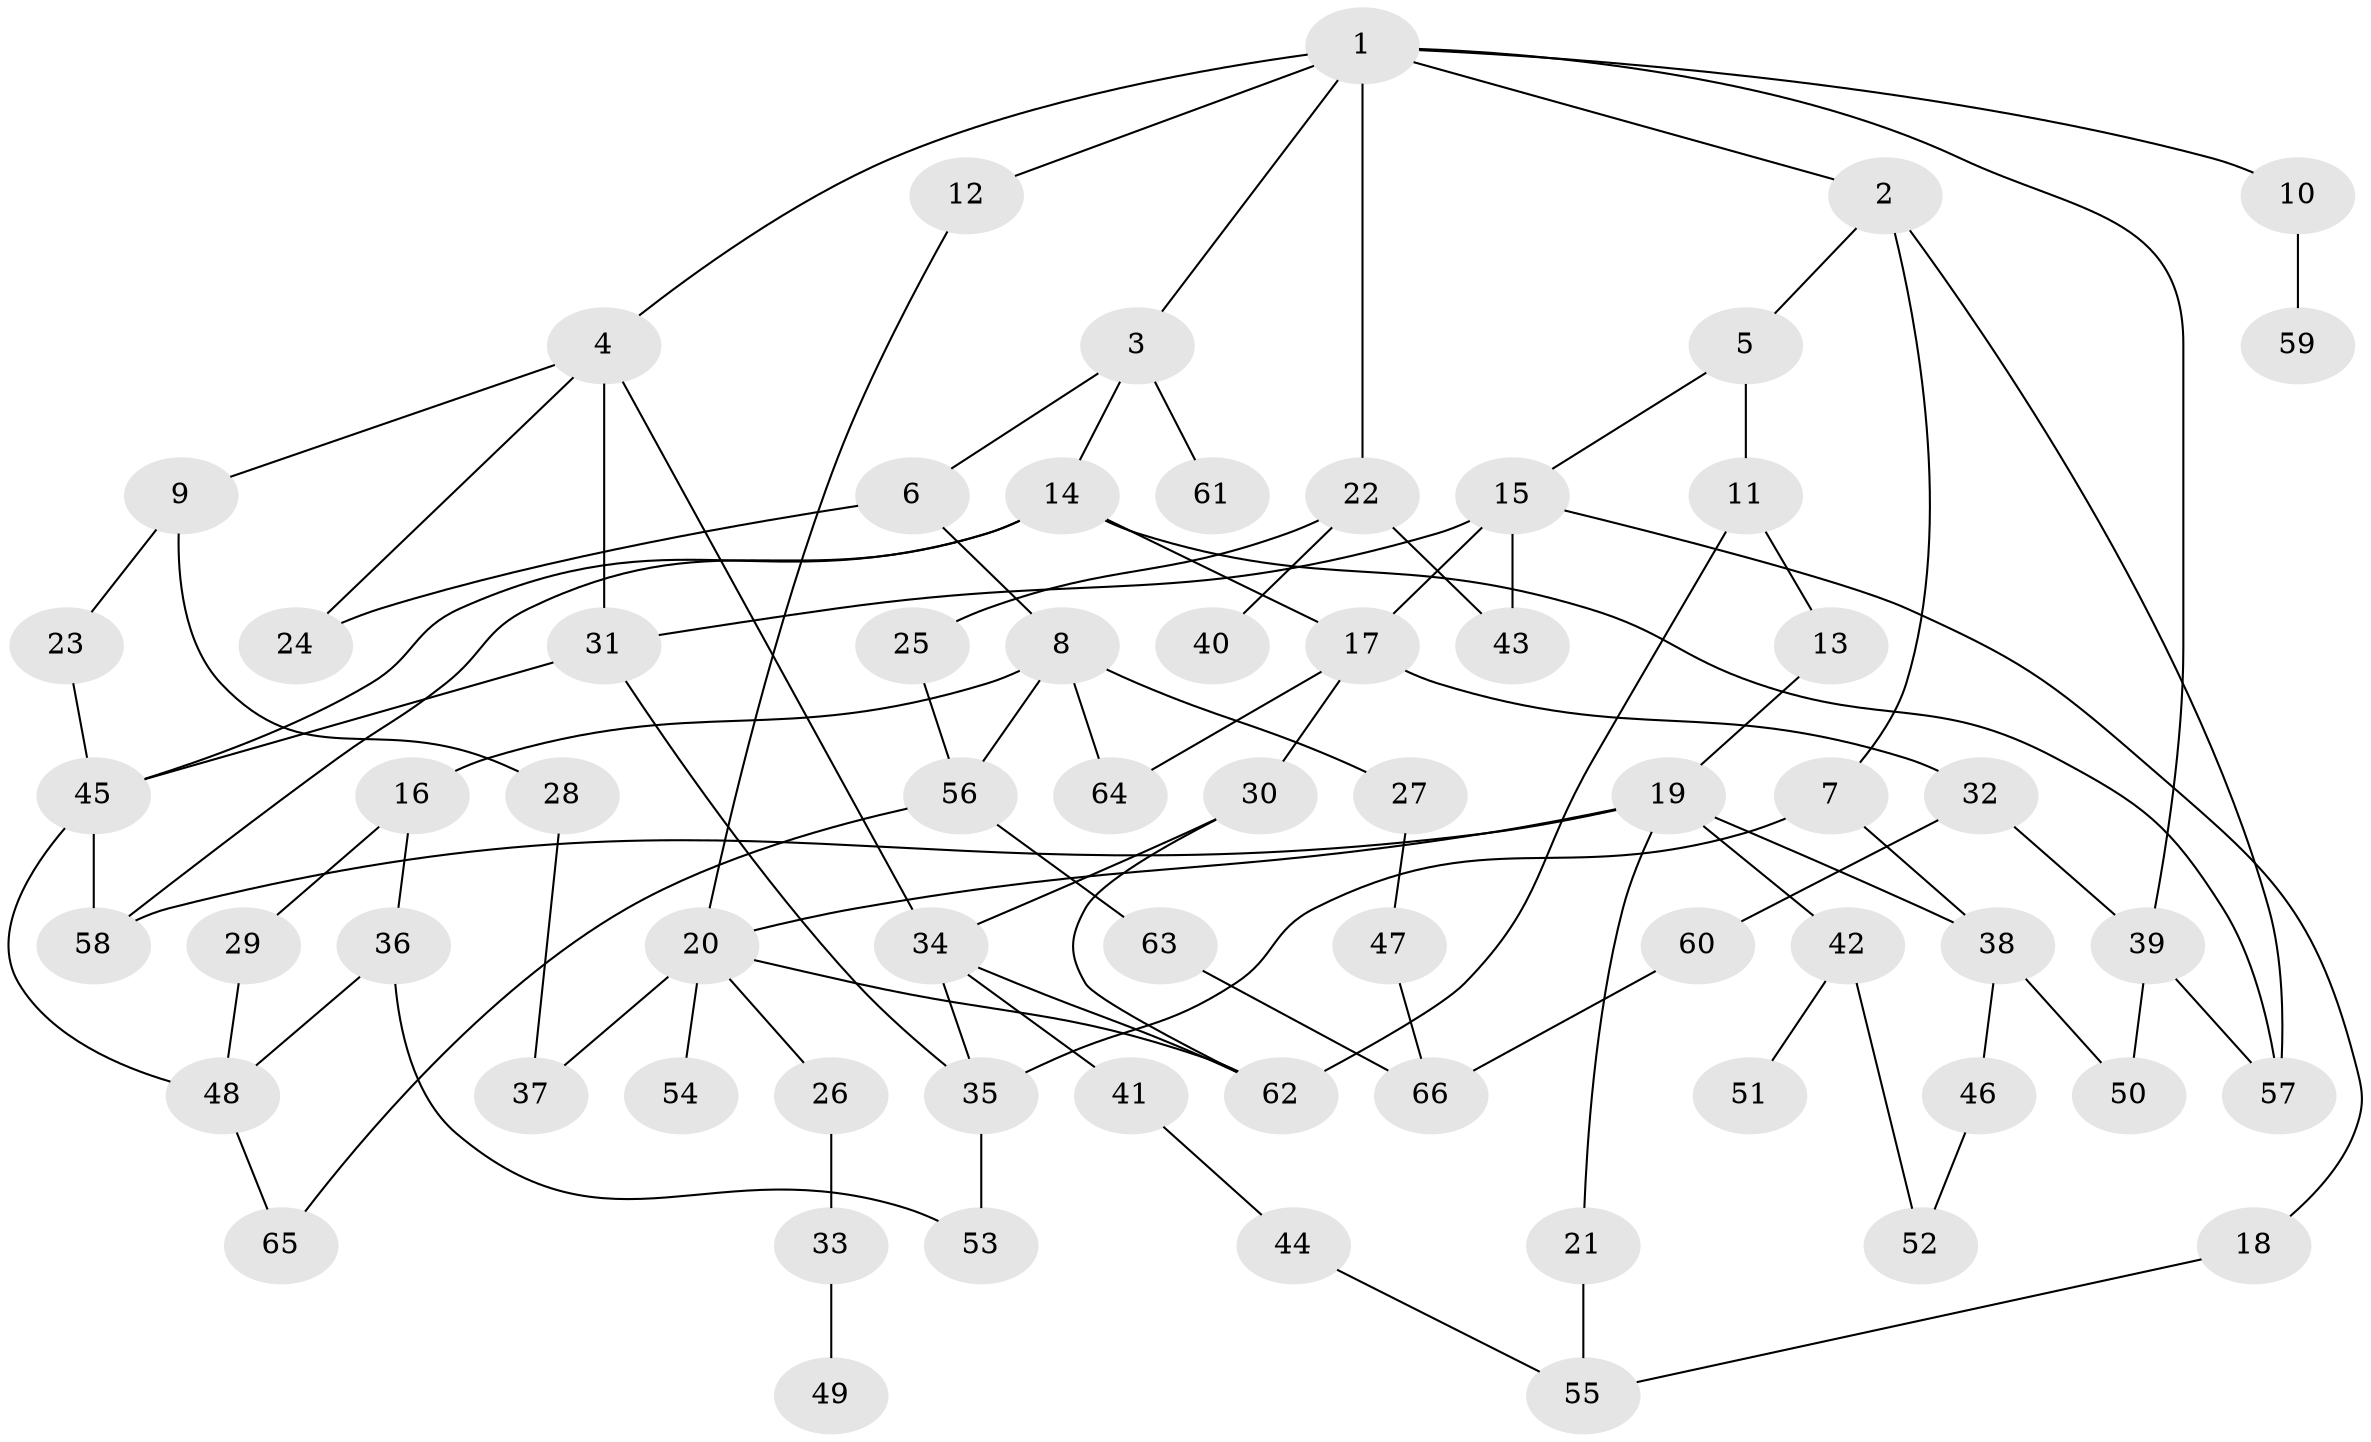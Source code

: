 // coarse degree distribution, {6: 0.09090909090909091, 9: 0.030303030303030304, 4: 0.09090909090909091, 13: 0.030303030303030304, 5: 0.09090909090909091, 3: 0.24242424242424243, 1: 0.15151515151515152, 2: 0.2727272727272727}
// Generated by graph-tools (version 1.1) at 2025/48/03/04/25 22:48:57]
// undirected, 66 vertices, 97 edges
graph export_dot {
  node [color=gray90,style=filled];
  1;
  2;
  3;
  4;
  5;
  6;
  7;
  8;
  9;
  10;
  11;
  12;
  13;
  14;
  15;
  16;
  17;
  18;
  19;
  20;
  21;
  22;
  23;
  24;
  25;
  26;
  27;
  28;
  29;
  30;
  31;
  32;
  33;
  34;
  35;
  36;
  37;
  38;
  39;
  40;
  41;
  42;
  43;
  44;
  45;
  46;
  47;
  48;
  49;
  50;
  51;
  52;
  53;
  54;
  55;
  56;
  57;
  58;
  59;
  60;
  61;
  62;
  63;
  64;
  65;
  66;
  1 -- 2;
  1 -- 3;
  1 -- 4;
  1 -- 10;
  1 -- 12;
  1 -- 22;
  1 -- 39;
  2 -- 5;
  2 -- 7;
  2 -- 57;
  3 -- 6;
  3 -- 14;
  3 -- 61;
  4 -- 9;
  4 -- 31;
  4 -- 24;
  4 -- 34;
  5 -- 11;
  5 -- 15;
  6 -- 8;
  6 -- 24;
  7 -- 35;
  7 -- 38;
  8 -- 16;
  8 -- 27;
  8 -- 56;
  8 -- 64;
  9 -- 23;
  9 -- 28;
  10 -- 59;
  11 -- 13;
  11 -- 62;
  12 -- 20;
  13 -- 19;
  14 -- 17;
  14 -- 57;
  14 -- 58;
  14 -- 45;
  15 -- 18;
  15 -- 31;
  15 -- 43;
  15 -- 17;
  16 -- 29;
  16 -- 36;
  17 -- 30;
  17 -- 32;
  17 -- 64;
  18 -- 55;
  19 -- 20;
  19 -- 21;
  19 -- 38;
  19 -- 42;
  19 -- 58;
  20 -- 26;
  20 -- 37;
  20 -- 54;
  20 -- 62;
  21 -- 55;
  22 -- 25;
  22 -- 40;
  22 -- 43;
  23 -- 45;
  25 -- 56;
  26 -- 33;
  27 -- 47;
  28 -- 37;
  29 -- 48;
  30 -- 34;
  30 -- 62;
  31 -- 35;
  31 -- 45;
  32 -- 60;
  32 -- 39;
  33 -- 49;
  34 -- 41;
  34 -- 35;
  34 -- 62;
  35 -- 53;
  36 -- 53;
  36 -- 48;
  38 -- 46;
  38 -- 50;
  39 -- 57;
  39 -- 50;
  41 -- 44;
  42 -- 51;
  42 -- 52;
  44 -- 55;
  45 -- 58;
  45 -- 48;
  46 -- 52;
  47 -- 66;
  48 -- 65;
  56 -- 63;
  56 -- 65;
  60 -- 66;
  63 -- 66;
}
